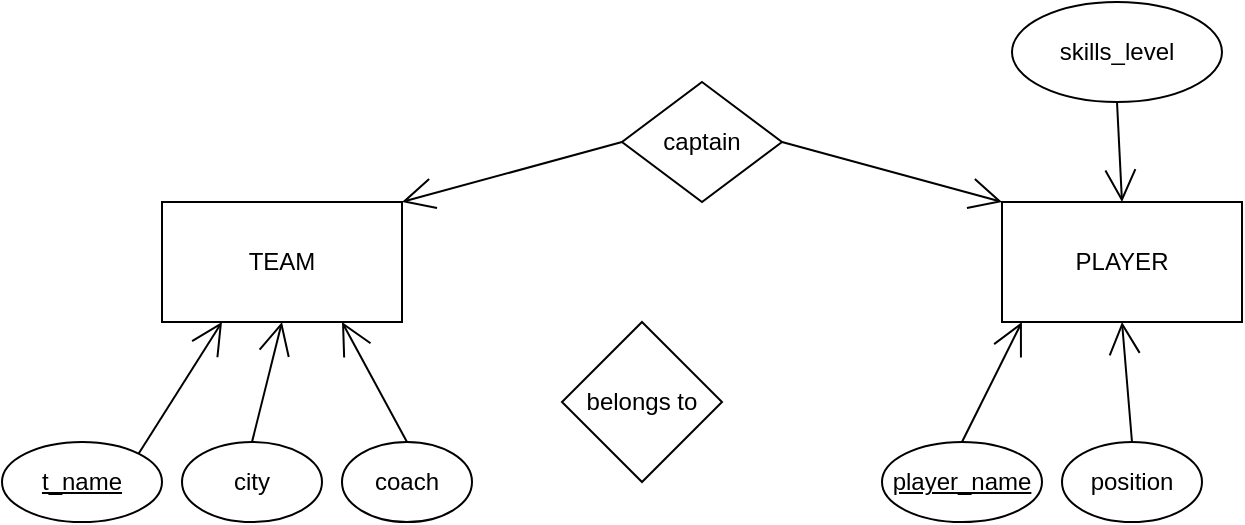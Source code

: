 <mxfile version="15.3.4" type="github">
  <diagram id="KMDa0xsC3Y7HKLWc3JA5" name="Page-1">
    <mxGraphModel dx="1022" dy="428" grid="1" gridSize="10" guides="1" tooltips="1" connect="1" arrows="1" fold="1" page="1" pageScale="1" pageWidth="850" pageHeight="1100" math="0" shadow="0">
      <root>
        <mxCell id="0" />
        <mxCell id="1" parent="0" />
        <mxCell id="Hzs0d0QzniYn16yWbCv_-2" value="PLAYER" style="rounded=0;whiteSpace=wrap;html=1;hachureGap=4;pointerEvents=0;" vertex="1" parent="1">
          <mxGeometry x="550" y="120" width="120" height="60" as="geometry" />
        </mxCell>
        <mxCell id="Hzs0d0QzniYn16yWbCv_-3" value="TEAM" style="rounded=0;whiteSpace=wrap;html=1;hachureGap=4;pointerEvents=0;" vertex="1" parent="1">
          <mxGeometry x="130" y="120" width="120" height="60" as="geometry" />
        </mxCell>
        <mxCell id="oC01IYO5TTKNZIlv1L7a-1" style="edgeStyle=none;curved=1;rounded=0;orthogonalLoop=1;jettySize=auto;html=1;exitX=1;exitY=0;exitDx=0;exitDy=0;entryX=0.25;entryY=1;entryDx=0;entryDy=0;endArrow=open;startSize=14;endSize=14;sourcePerimeterSpacing=8;targetPerimeterSpacing=8;" edge="1" parent="1" source="Hzs0d0QzniYn16yWbCv_-4" target="Hzs0d0QzniYn16yWbCv_-3">
          <mxGeometry relative="1" as="geometry" />
        </mxCell>
        <mxCell id="Hzs0d0QzniYn16yWbCv_-4" value="&lt;u&gt;t_name&lt;/u&gt;" style="ellipse;whiteSpace=wrap;html=1;hachureGap=4;pointerEvents=0;" vertex="1" parent="1">
          <mxGeometry x="50" y="240" width="80" height="40" as="geometry" />
        </mxCell>
        <mxCell id="oC01IYO5TTKNZIlv1L7a-6" style="edgeStyle=none;curved=1;rounded=0;orthogonalLoop=1;jettySize=auto;html=1;exitX=0.5;exitY=0;exitDx=0;exitDy=0;entryX=0.5;entryY=1;entryDx=0;entryDy=0;endArrow=open;startSize=14;endSize=14;sourcePerimeterSpacing=8;targetPerimeterSpacing=8;" edge="1" parent="1" source="oC01IYO5TTKNZIlv1L7a-2" target="Hzs0d0QzniYn16yWbCv_-3">
          <mxGeometry relative="1" as="geometry" />
        </mxCell>
        <mxCell id="oC01IYO5TTKNZIlv1L7a-2" value="city" style="ellipse;whiteSpace=wrap;html=1;hachureGap=4;pointerEvents=0;" vertex="1" parent="1">
          <mxGeometry x="140" y="240" width="70" height="40" as="geometry" />
        </mxCell>
        <mxCell id="oC01IYO5TTKNZIlv1L7a-5" style="edgeStyle=none;curved=1;rounded=0;orthogonalLoop=1;jettySize=auto;html=1;exitX=0.5;exitY=0;exitDx=0;exitDy=0;entryX=0.75;entryY=1;entryDx=0;entryDy=0;endArrow=open;startSize=14;endSize=14;sourcePerimeterSpacing=8;targetPerimeterSpacing=8;" edge="1" parent="1" source="oC01IYO5TTKNZIlv1L7a-4" target="Hzs0d0QzniYn16yWbCv_-3">
          <mxGeometry relative="1" as="geometry" />
        </mxCell>
        <mxCell id="oC01IYO5TTKNZIlv1L7a-4" value="coach" style="ellipse;whiteSpace=wrap;html=1;hachureGap=4;pointerEvents=0;" vertex="1" parent="1">
          <mxGeometry x="220" y="240" width="65" height="40" as="geometry" />
        </mxCell>
        <mxCell id="oC01IYO5TTKNZIlv1L7a-8" style="edgeStyle=none;curved=1;rounded=0;orthogonalLoop=1;jettySize=auto;html=1;exitX=0.5;exitY=0;exitDx=0;exitDy=0;entryX=0.083;entryY=1;entryDx=0;entryDy=0;entryPerimeter=0;endArrow=open;startSize=14;endSize=14;sourcePerimeterSpacing=8;targetPerimeterSpacing=8;" edge="1" parent="1" source="oC01IYO5TTKNZIlv1L7a-7" target="Hzs0d0QzniYn16yWbCv_-2">
          <mxGeometry relative="1" as="geometry" />
        </mxCell>
        <mxCell id="oC01IYO5TTKNZIlv1L7a-7" value="&lt;u&gt;player_name&lt;/u&gt;" style="ellipse;whiteSpace=wrap;html=1;hachureGap=4;pointerEvents=0;" vertex="1" parent="1">
          <mxGeometry x="490" y="240" width="80" height="40" as="geometry" />
        </mxCell>
        <mxCell id="oC01IYO5TTKNZIlv1L7a-10" style="edgeStyle=none;curved=1;rounded=0;orthogonalLoop=1;jettySize=auto;html=1;exitX=0.5;exitY=0;exitDx=0;exitDy=0;entryX=0.5;entryY=1;entryDx=0;entryDy=0;endArrow=open;startSize=14;endSize=14;sourcePerimeterSpacing=8;targetPerimeterSpacing=8;" edge="1" parent="1" source="oC01IYO5TTKNZIlv1L7a-9" target="Hzs0d0QzniYn16yWbCv_-2">
          <mxGeometry relative="1" as="geometry" />
        </mxCell>
        <mxCell id="oC01IYO5TTKNZIlv1L7a-9" value="position" style="ellipse;whiteSpace=wrap;html=1;hachureGap=4;pointerEvents=0;" vertex="1" parent="1">
          <mxGeometry x="580" y="240" width="70" height="40" as="geometry" />
        </mxCell>
        <mxCell id="oC01IYO5TTKNZIlv1L7a-12" style="edgeStyle=none;curved=1;rounded=0;orthogonalLoop=1;jettySize=auto;html=1;exitX=0.5;exitY=1;exitDx=0;exitDy=0;entryX=0.5;entryY=0;entryDx=0;entryDy=0;endArrow=open;startSize=14;endSize=14;sourcePerimeterSpacing=8;targetPerimeterSpacing=8;" edge="1" parent="1" source="oC01IYO5TTKNZIlv1L7a-11" target="Hzs0d0QzniYn16yWbCv_-2">
          <mxGeometry relative="1" as="geometry" />
        </mxCell>
        <mxCell id="oC01IYO5TTKNZIlv1L7a-11" value="skills_level" style="ellipse;whiteSpace=wrap;html=1;hachureGap=4;pointerEvents=0;" vertex="1" parent="1">
          <mxGeometry x="555" y="20" width="105" height="50" as="geometry" />
        </mxCell>
        <mxCell id="oC01IYO5TTKNZIlv1L7a-14" style="edgeStyle=none;curved=1;rounded=0;orthogonalLoop=1;jettySize=auto;html=1;exitX=0;exitY=0.5;exitDx=0;exitDy=0;entryX=1;entryY=0;entryDx=0;entryDy=0;endArrow=open;startSize=14;endSize=14;sourcePerimeterSpacing=8;targetPerimeterSpacing=8;" edge="1" parent="1" source="oC01IYO5TTKNZIlv1L7a-13" target="Hzs0d0QzniYn16yWbCv_-3">
          <mxGeometry relative="1" as="geometry" />
        </mxCell>
        <mxCell id="oC01IYO5TTKNZIlv1L7a-15" style="edgeStyle=none;curved=1;rounded=0;orthogonalLoop=1;jettySize=auto;html=1;exitX=1;exitY=0.5;exitDx=0;exitDy=0;entryX=0;entryY=0;entryDx=0;entryDy=0;endArrow=open;startSize=14;endSize=14;sourcePerimeterSpacing=8;targetPerimeterSpacing=8;" edge="1" parent="1" source="oC01IYO5TTKNZIlv1L7a-13" target="Hzs0d0QzniYn16yWbCv_-2">
          <mxGeometry relative="1" as="geometry" />
        </mxCell>
        <mxCell id="oC01IYO5TTKNZIlv1L7a-13" value="captain" style="rhombus;whiteSpace=wrap;html=1;hachureGap=4;pointerEvents=0;" vertex="1" parent="1">
          <mxGeometry x="360" y="60" width="80" height="60" as="geometry" />
        </mxCell>
        <mxCell id="oC01IYO5TTKNZIlv1L7a-16" value="belongs to" style="rhombus;whiteSpace=wrap;html=1;hachureGap=4;pointerEvents=0;" vertex="1" parent="1">
          <mxGeometry x="330" y="180" width="80" height="80" as="geometry" />
        </mxCell>
      </root>
    </mxGraphModel>
  </diagram>
</mxfile>
